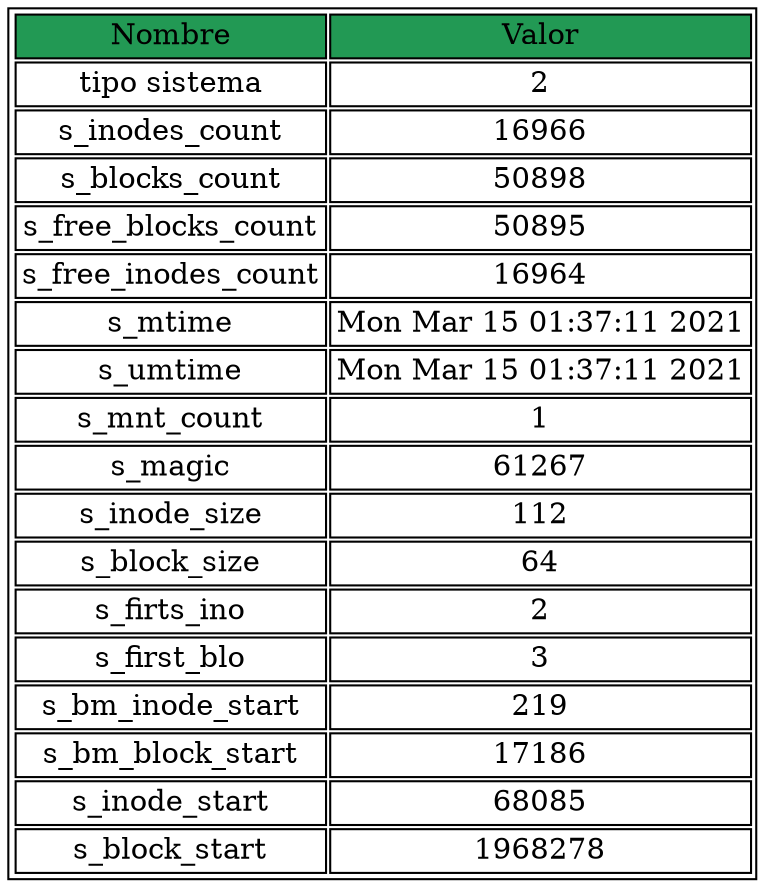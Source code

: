 digraph D{node [ shape=none, margin=0 ]
nuevo [label=<<TABLE  BORDER="1" CELLBORDER="1">
<tr><td BGCOLOR="#229954">Nombre</td><td BGCOLOR="#229954">Valor</td></tr>
<tr><td>tipo sistema</td><td>2</td></tr>
<tr><td>s_inodes_count</td><td>16966</td></tr>
<tr><td>s_blocks_count</td><td>50898</td></tr>
<tr><td>s_free_blocks_count</td><td>50895</td></tr>
<tr><td>s_free_inodes_count</td><td>16964</td></tr>
<tr><td>s_mtime</td><td>Mon Mar 15 01:37:11 2021
</td></tr>
<tr><td>s_umtime</td><td>Mon Mar 15 01:37:11 2021
</td></tr>
<tr><td>s_mnt_count</td><td>1</td></tr>
<tr><td>s_magic</td><td>61267</td></tr>
<tr><td>s_inode_size</td><td>112</td></tr>
<tr><td>s_block_size</td><td>64</td></tr>
<tr><td>s_firts_ino</td><td>2</td></tr>
<tr><td>s_first_blo</td><td>3</td></tr>
<tr><td>s_bm_inode_start</td><td>219</td></tr>
<tr><td>s_bm_block_start</td><td>17186</td></tr>
<tr><td>s_inode_start</td><td>68085</td></tr>
<tr><td>s_block_start</td><td>1968278</td></tr>
</TABLE>>]
}